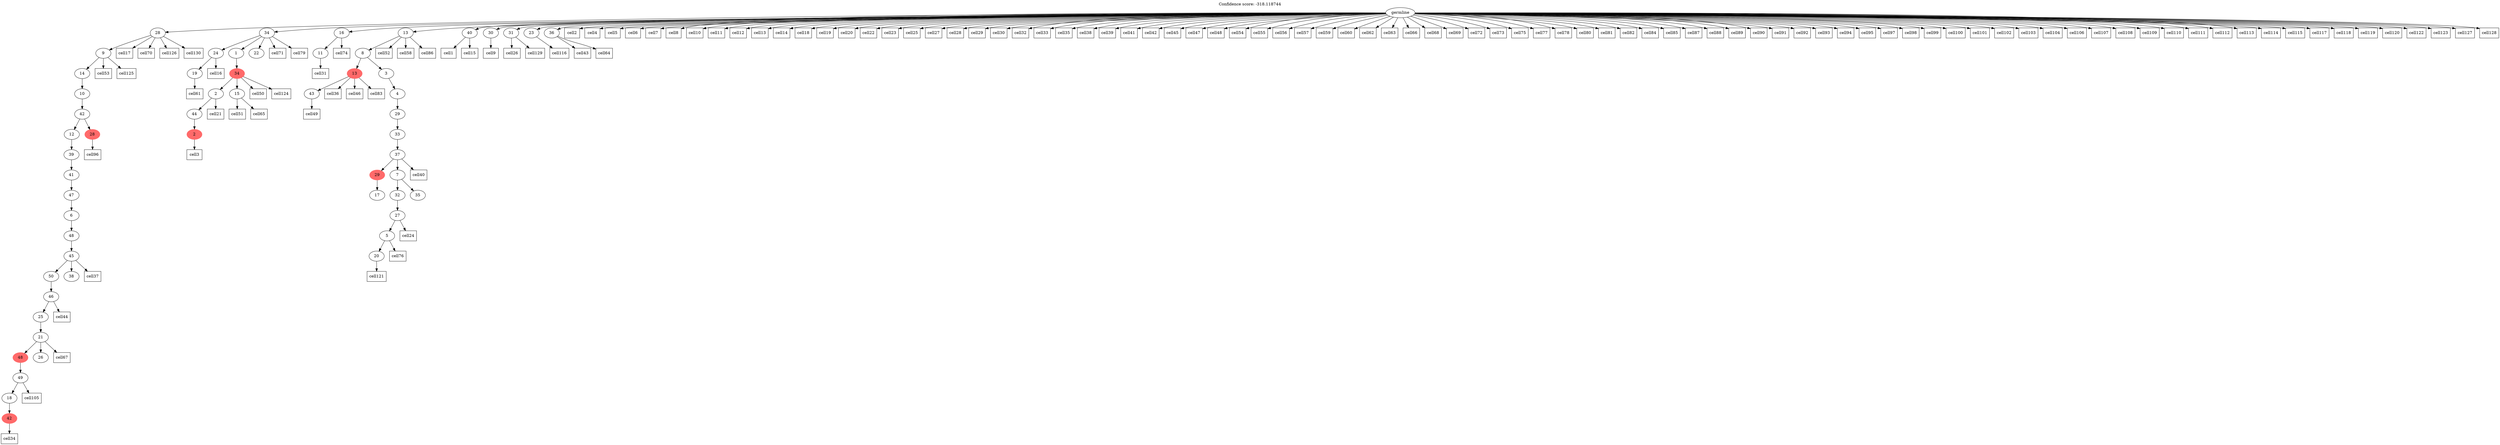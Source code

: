 digraph g {
	"51" -> "52";
	"52" [color=indianred1, style=filled, label="42"];
	"50" -> "51";
	"51" [label="18"];
	"49" -> "50";
	"50" [label="49"];
	"47" -> "48";
	"48" [label="26"];
	"47" -> "49";
	"49" [color=indianred1, style=filled, label="48"];
	"46" -> "47";
	"47" [label="21"];
	"45" -> "46";
	"46" [label="25"];
	"44" -> "45";
	"45" [label="46"];
	"43" -> "44";
	"44" [label="50"];
	"43" -> "53";
	"53" [label="38"];
	"42" -> "43";
	"43" [label="45"];
	"41" -> "42";
	"42" [label="48"];
	"40" -> "41";
	"41" [label="6"];
	"39" -> "40";
	"40" [label="47"];
	"38" -> "39";
	"39" [label="41"];
	"37" -> "38";
	"38" [label="39"];
	"36" -> "37";
	"37" [label="12"];
	"36" -> "54";
	"54" [color=indianred1, style=filled, label="28"];
	"35" -> "36";
	"36" [label="42"];
	"34" -> "35";
	"35" [label="10"];
	"33" -> "34";
	"34" [label="14"];
	"32" -> "33";
	"33" [label="9"];
	"29" -> "30";
	"30" [label="19"];
	"26" -> "27";
	"27" [color=indianred1, style=filled, label="2"];
	"25" -> "26";
	"26" [label="44"];
	"24" -> "25";
	"25" [label="2"];
	"24" -> "28";
	"28" [label="15"];
	"23" -> "24";
	"24" [color=indianred1, style=filled, label="34"];
	"22" -> "23";
	"23" [label="1"];
	"22" -> "29";
	"29" [label="24"];
	"22" -> "31";
	"31" [label="22"];
	"19" -> "20";
	"20" [label="11"];
	"16" -> "17";
	"17" [label="43"];
	"14" -> "15";
	"15" [label="17"];
	"11" -> "12";
	"12" [label="20"];
	"10" -> "11";
	"11" [label="5"];
	"9" -> "10";
	"10" [label="27"];
	"8" -> "9";
	"9" [label="32"];
	"8" -> "13";
	"13" [label="35"];
	"7" -> "8";
	"8" [label="7"];
	"7" -> "14";
	"14" [color=indianred1, style=filled, label="29"];
	"6" -> "7";
	"7" [label="37"];
	"5" -> "6";
	"6" [label="33"];
	"4" -> "5";
	"5" [label="29"];
	"3" -> "4";
	"4" [label="4"];
	"2" -> "3";
	"3" [label="3"];
	"2" -> "16";
	"16" [color=indianred1, style=filled, label="13"];
	"1" -> "2";
	"2" [label="8"];
	"0" -> "1";
	"1" [label="13"];
	"0" -> "18";
	"18" [label="40"];
	"0" -> "19";
	"19" [label="16"];
	"0" -> "21";
	"21" [label="30"];
	"0" -> "22";
	"22" [label="34"];
	"0" -> "32";
	"32" [label="28"];
	"0" -> "55";
	"55" [label="31"];
	"0" -> "56";
	"56" [label="23"];
	"0" -> "57";
	"57" [label="36"];
	"0" [label="germline"];
	"18" -> "cell1";
	"cell1" [shape=box];
	"0" -> "cell2";
	"cell2" [shape=box];
	"27" -> "cell3";
	"cell3" [shape=box];
	"0" -> "cell4";
	"cell4" [shape=box];
	"0" -> "cell5";
	"cell5" [shape=box];
	"0" -> "cell6";
	"cell6" [shape=box];
	"0" -> "cell7";
	"cell7" [shape=box];
	"0" -> "cell8";
	"cell8" [shape=box];
	"21" -> "cell9";
	"cell9" [shape=box];
	"0" -> "cell10";
	"cell10" [shape=box];
	"0" -> "cell11";
	"cell11" [shape=box];
	"0" -> "cell12";
	"cell12" [shape=box];
	"0" -> "cell13";
	"cell13" [shape=box];
	"0" -> "cell14";
	"cell14" [shape=box];
	"18" -> "cell15";
	"cell15" [shape=box];
	"29" -> "cell16";
	"cell16" [shape=box];
	"32" -> "cell17";
	"cell17" [shape=box];
	"0" -> "cell18";
	"cell18" [shape=box];
	"0" -> "cell19";
	"cell19" [shape=box];
	"0" -> "cell20";
	"cell20" [shape=box];
	"25" -> "cell21";
	"cell21" [shape=box];
	"0" -> "cell22";
	"cell22" [shape=box];
	"0" -> "cell23";
	"cell23" [shape=box];
	"10" -> "cell24";
	"cell24" [shape=box];
	"0" -> "cell25";
	"cell25" [shape=box];
	"55" -> "cell26";
	"cell26" [shape=box];
	"0" -> "cell27";
	"cell27" [shape=box];
	"0" -> "cell28";
	"cell28" [shape=box];
	"0" -> "cell29";
	"cell29" [shape=box];
	"0" -> "cell30";
	"cell30" [shape=box];
	"20" -> "cell31";
	"cell31" [shape=box];
	"0" -> "cell32";
	"cell32" [shape=box];
	"0" -> "cell33";
	"cell33" [shape=box];
	"52" -> "cell34";
	"cell34" [shape=box];
	"0" -> "cell35";
	"cell35" [shape=box];
	"16" -> "cell36";
	"cell36" [shape=box];
	"43" -> "cell37";
	"cell37" [shape=box];
	"0" -> "cell38";
	"cell38" [shape=box];
	"0" -> "cell39";
	"cell39" [shape=box];
	"7" -> "cell40";
	"cell40" [shape=box];
	"0" -> "cell41";
	"cell41" [shape=box];
	"0" -> "cell42";
	"cell42" [shape=box];
	"57" -> "cell43";
	"cell43" [shape=box];
	"45" -> "cell44";
	"cell44" [shape=box];
	"0" -> "cell45";
	"cell45" [shape=box];
	"16" -> "cell46";
	"cell46" [shape=box];
	"0" -> "cell47";
	"cell47" [shape=box];
	"0" -> "cell48";
	"cell48" [shape=box];
	"17" -> "cell49";
	"cell49" [shape=box];
	"24" -> "cell50";
	"cell50" [shape=box];
	"28" -> "cell51";
	"cell51" [shape=box];
	"1" -> "cell52";
	"cell52" [shape=box];
	"33" -> "cell53";
	"cell53" [shape=box];
	"0" -> "cell54";
	"cell54" [shape=box];
	"0" -> "cell55";
	"cell55" [shape=box];
	"0" -> "cell56";
	"cell56" [shape=box];
	"0" -> "cell57";
	"cell57" [shape=box];
	"1" -> "cell58";
	"cell58" [shape=box];
	"0" -> "cell59";
	"cell59" [shape=box];
	"0" -> "cell60";
	"cell60" [shape=box];
	"30" -> "cell61";
	"cell61" [shape=box];
	"0" -> "cell62";
	"cell62" [shape=box];
	"0" -> "cell63";
	"cell63" [shape=box];
	"57" -> "cell64";
	"cell64" [shape=box];
	"28" -> "cell65";
	"cell65" [shape=box];
	"0" -> "cell66";
	"cell66" [shape=box];
	"47" -> "cell67";
	"cell67" [shape=box];
	"0" -> "cell68";
	"cell68" [shape=box];
	"0" -> "cell69";
	"cell69" [shape=box];
	"32" -> "cell70";
	"cell70" [shape=box];
	"22" -> "cell71";
	"cell71" [shape=box];
	"0" -> "cell72";
	"cell72" [shape=box];
	"0" -> "cell73";
	"cell73" [shape=box];
	"19" -> "cell74";
	"cell74" [shape=box];
	"0" -> "cell75";
	"cell75" [shape=box];
	"11" -> "cell76";
	"cell76" [shape=box];
	"0" -> "cell77";
	"cell77" [shape=box];
	"0" -> "cell78";
	"cell78" [shape=box];
	"22" -> "cell79";
	"cell79" [shape=box];
	"0" -> "cell80";
	"cell80" [shape=box];
	"0" -> "cell81";
	"cell81" [shape=box];
	"0" -> "cell82";
	"cell82" [shape=box];
	"16" -> "cell83";
	"cell83" [shape=box];
	"0" -> "cell84";
	"cell84" [shape=box];
	"0" -> "cell85";
	"cell85" [shape=box];
	"1" -> "cell86";
	"cell86" [shape=box];
	"0" -> "cell87";
	"cell87" [shape=box];
	"0" -> "cell88";
	"cell88" [shape=box];
	"0" -> "cell89";
	"cell89" [shape=box];
	"0" -> "cell90";
	"cell90" [shape=box];
	"0" -> "cell91";
	"cell91" [shape=box];
	"0" -> "cell92";
	"cell92" [shape=box];
	"0" -> "cell93";
	"cell93" [shape=box];
	"0" -> "cell94";
	"cell94" [shape=box];
	"0" -> "cell95";
	"cell95" [shape=box];
	"54" -> "cell96";
	"cell96" [shape=box];
	"0" -> "cell97";
	"cell97" [shape=box];
	"0" -> "cell98";
	"cell98" [shape=box];
	"0" -> "cell99";
	"cell99" [shape=box];
	"0" -> "cell100";
	"cell100" [shape=box];
	"0" -> "cell101";
	"cell101" [shape=box];
	"0" -> "cell102";
	"cell102" [shape=box];
	"0" -> "cell103";
	"cell103" [shape=box];
	"0" -> "cell104";
	"cell104" [shape=box];
	"50" -> "cell105";
	"cell105" [shape=box];
	"0" -> "cell106";
	"cell106" [shape=box];
	"0" -> "cell107";
	"cell107" [shape=box];
	"0" -> "cell108";
	"cell108" [shape=box];
	"0" -> "cell109";
	"cell109" [shape=box];
	"0" -> "cell110";
	"cell110" [shape=box];
	"0" -> "cell111";
	"cell111" [shape=box];
	"0" -> "cell112";
	"cell112" [shape=box];
	"0" -> "cell113";
	"cell113" [shape=box];
	"0" -> "cell114";
	"cell114" [shape=box];
	"0" -> "cell115";
	"cell115" [shape=box];
	"56" -> "cell116";
	"cell116" [shape=box];
	"0" -> "cell117";
	"cell117" [shape=box];
	"0" -> "cell118";
	"cell118" [shape=box];
	"0" -> "cell119";
	"cell119" [shape=box];
	"0" -> "cell120";
	"cell120" [shape=box];
	"12" -> "cell121";
	"cell121" [shape=box];
	"0" -> "cell122";
	"cell122" [shape=box];
	"0" -> "cell123";
	"cell123" [shape=box];
	"24" -> "cell124";
	"cell124" [shape=box];
	"33" -> "cell125";
	"cell125" [shape=box];
	"32" -> "cell126";
	"cell126" [shape=box];
	"0" -> "cell127";
	"cell127" [shape=box];
	"0" -> "cell128";
	"cell128" [shape=box];
	"55" -> "cell129";
	"cell129" [shape=box];
	"32" -> "cell130";
	"cell130" [shape=box];
	labelloc="t";
	label="Confidence score: -318.118744";
}
